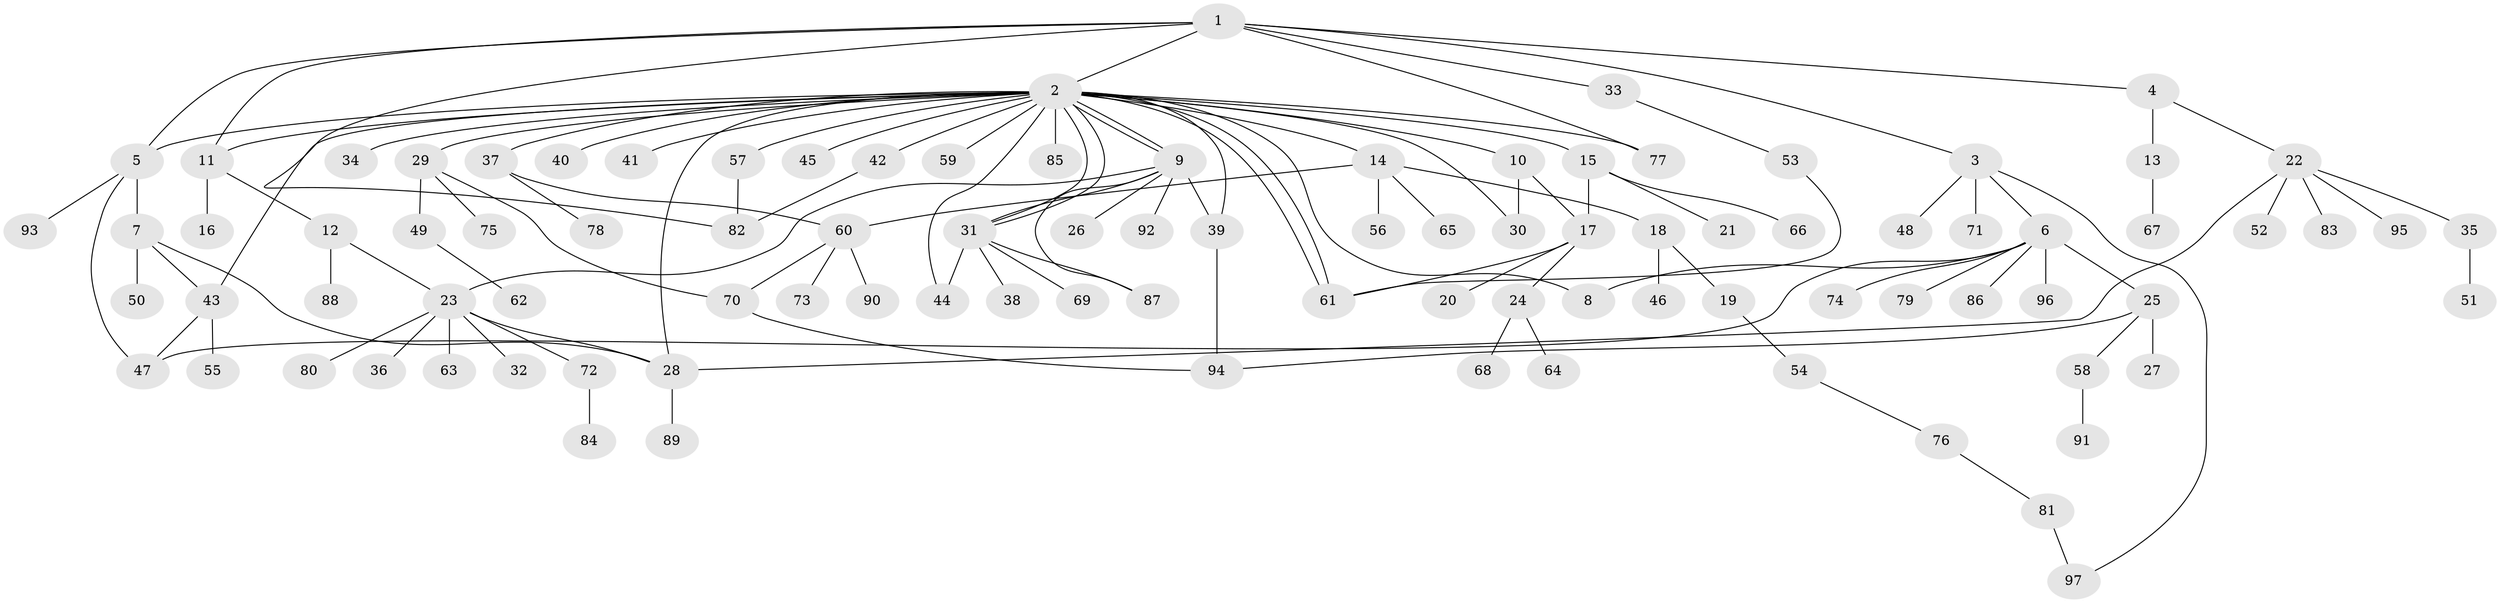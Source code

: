 // Generated by graph-tools (version 1.1) at 2025/25/03/09/25 03:25:57]
// undirected, 97 vertices, 125 edges
graph export_dot {
graph [start="1"]
  node [color=gray90,style=filled];
  1;
  2;
  3;
  4;
  5;
  6;
  7;
  8;
  9;
  10;
  11;
  12;
  13;
  14;
  15;
  16;
  17;
  18;
  19;
  20;
  21;
  22;
  23;
  24;
  25;
  26;
  27;
  28;
  29;
  30;
  31;
  32;
  33;
  34;
  35;
  36;
  37;
  38;
  39;
  40;
  41;
  42;
  43;
  44;
  45;
  46;
  47;
  48;
  49;
  50;
  51;
  52;
  53;
  54;
  55;
  56;
  57;
  58;
  59;
  60;
  61;
  62;
  63;
  64;
  65;
  66;
  67;
  68;
  69;
  70;
  71;
  72;
  73;
  74;
  75;
  76;
  77;
  78;
  79;
  80;
  81;
  82;
  83;
  84;
  85;
  86;
  87;
  88;
  89;
  90;
  91;
  92;
  93;
  94;
  95;
  96;
  97;
  1 -- 2;
  1 -- 3;
  1 -- 4;
  1 -- 5;
  1 -- 11;
  1 -- 33;
  1 -- 77;
  1 -- 82;
  2 -- 5;
  2 -- 8;
  2 -- 9;
  2 -- 9;
  2 -- 10;
  2 -- 11;
  2 -- 14;
  2 -- 15;
  2 -- 28;
  2 -- 29;
  2 -- 30;
  2 -- 31;
  2 -- 31;
  2 -- 34;
  2 -- 37;
  2 -- 39;
  2 -- 40;
  2 -- 41;
  2 -- 42;
  2 -- 43;
  2 -- 44;
  2 -- 45;
  2 -- 57;
  2 -- 59;
  2 -- 61;
  2 -- 61;
  2 -- 77;
  2 -- 85;
  3 -- 6;
  3 -- 48;
  3 -- 71;
  3 -- 97;
  4 -- 13;
  4 -- 22;
  5 -- 7;
  5 -- 47;
  5 -- 93;
  6 -- 8;
  6 -- 25;
  6 -- 47;
  6 -- 74;
  6 -- 79;
  6 -- 86;
  6 -- 96;
  7 -- 28;
  7 -- 43;
  7 -- 50;
  9 -- 23;
  9 -- 26;
  9 -- 31;
  9 -- 39;
  9 -- 87;
  9 -- 92;
  10 -- 17;
  10 -- 30;
  11 -- 12;
  11 -- 16;
  12 -- 23;
  12 -- 88;
  13 -- 67;
  14 -- 18;
  14 -- 56;
  14 -- 60;
  14 -- 65;
  15 -- 17;
  15 -- 21;
  15 -- 66;
  17 -- 20;
  17 -- 24;
  17 -- 61;
  18 -- 19;
  18 -- 46;
  19 -- 54;
  22 -- 28;
  22 -- 35;
  22 -- 52;
  22 -- 83;
  22 -- 95;
  23 -- 28;
  23 -- 32;
  23 -- 36;
  23 -- 63;
  23 -- 72;
  23 -- 80;
  24 -- 64;
  24 -- 68;
  25 -- 27;
  25 -- 58;
  25 -- 94;
  28 -- 89;
  29 -- 49;
  29 -- 70;
  29 -- 75;
  31 -- 38;
  31 -- 44;
  31 -- 69;
  31 -- 87;
  33 -- 53;
  35 -- 51;
  37 -- 60;
  37 -- 78;
  39 -- 94;
  42 -- 82;
  43 -- 47;
  43 -- 55;
  49 -- 62;
  53 -- 61;
  54 -- 76;
  57 -- 82;
  58 -- 91;
  60 -- 70;
  60 -- 73;
  60 -- 90;
  70 -- 94;
  72 -- 84;
  76 -- 81;
  81 -- 97;
}
